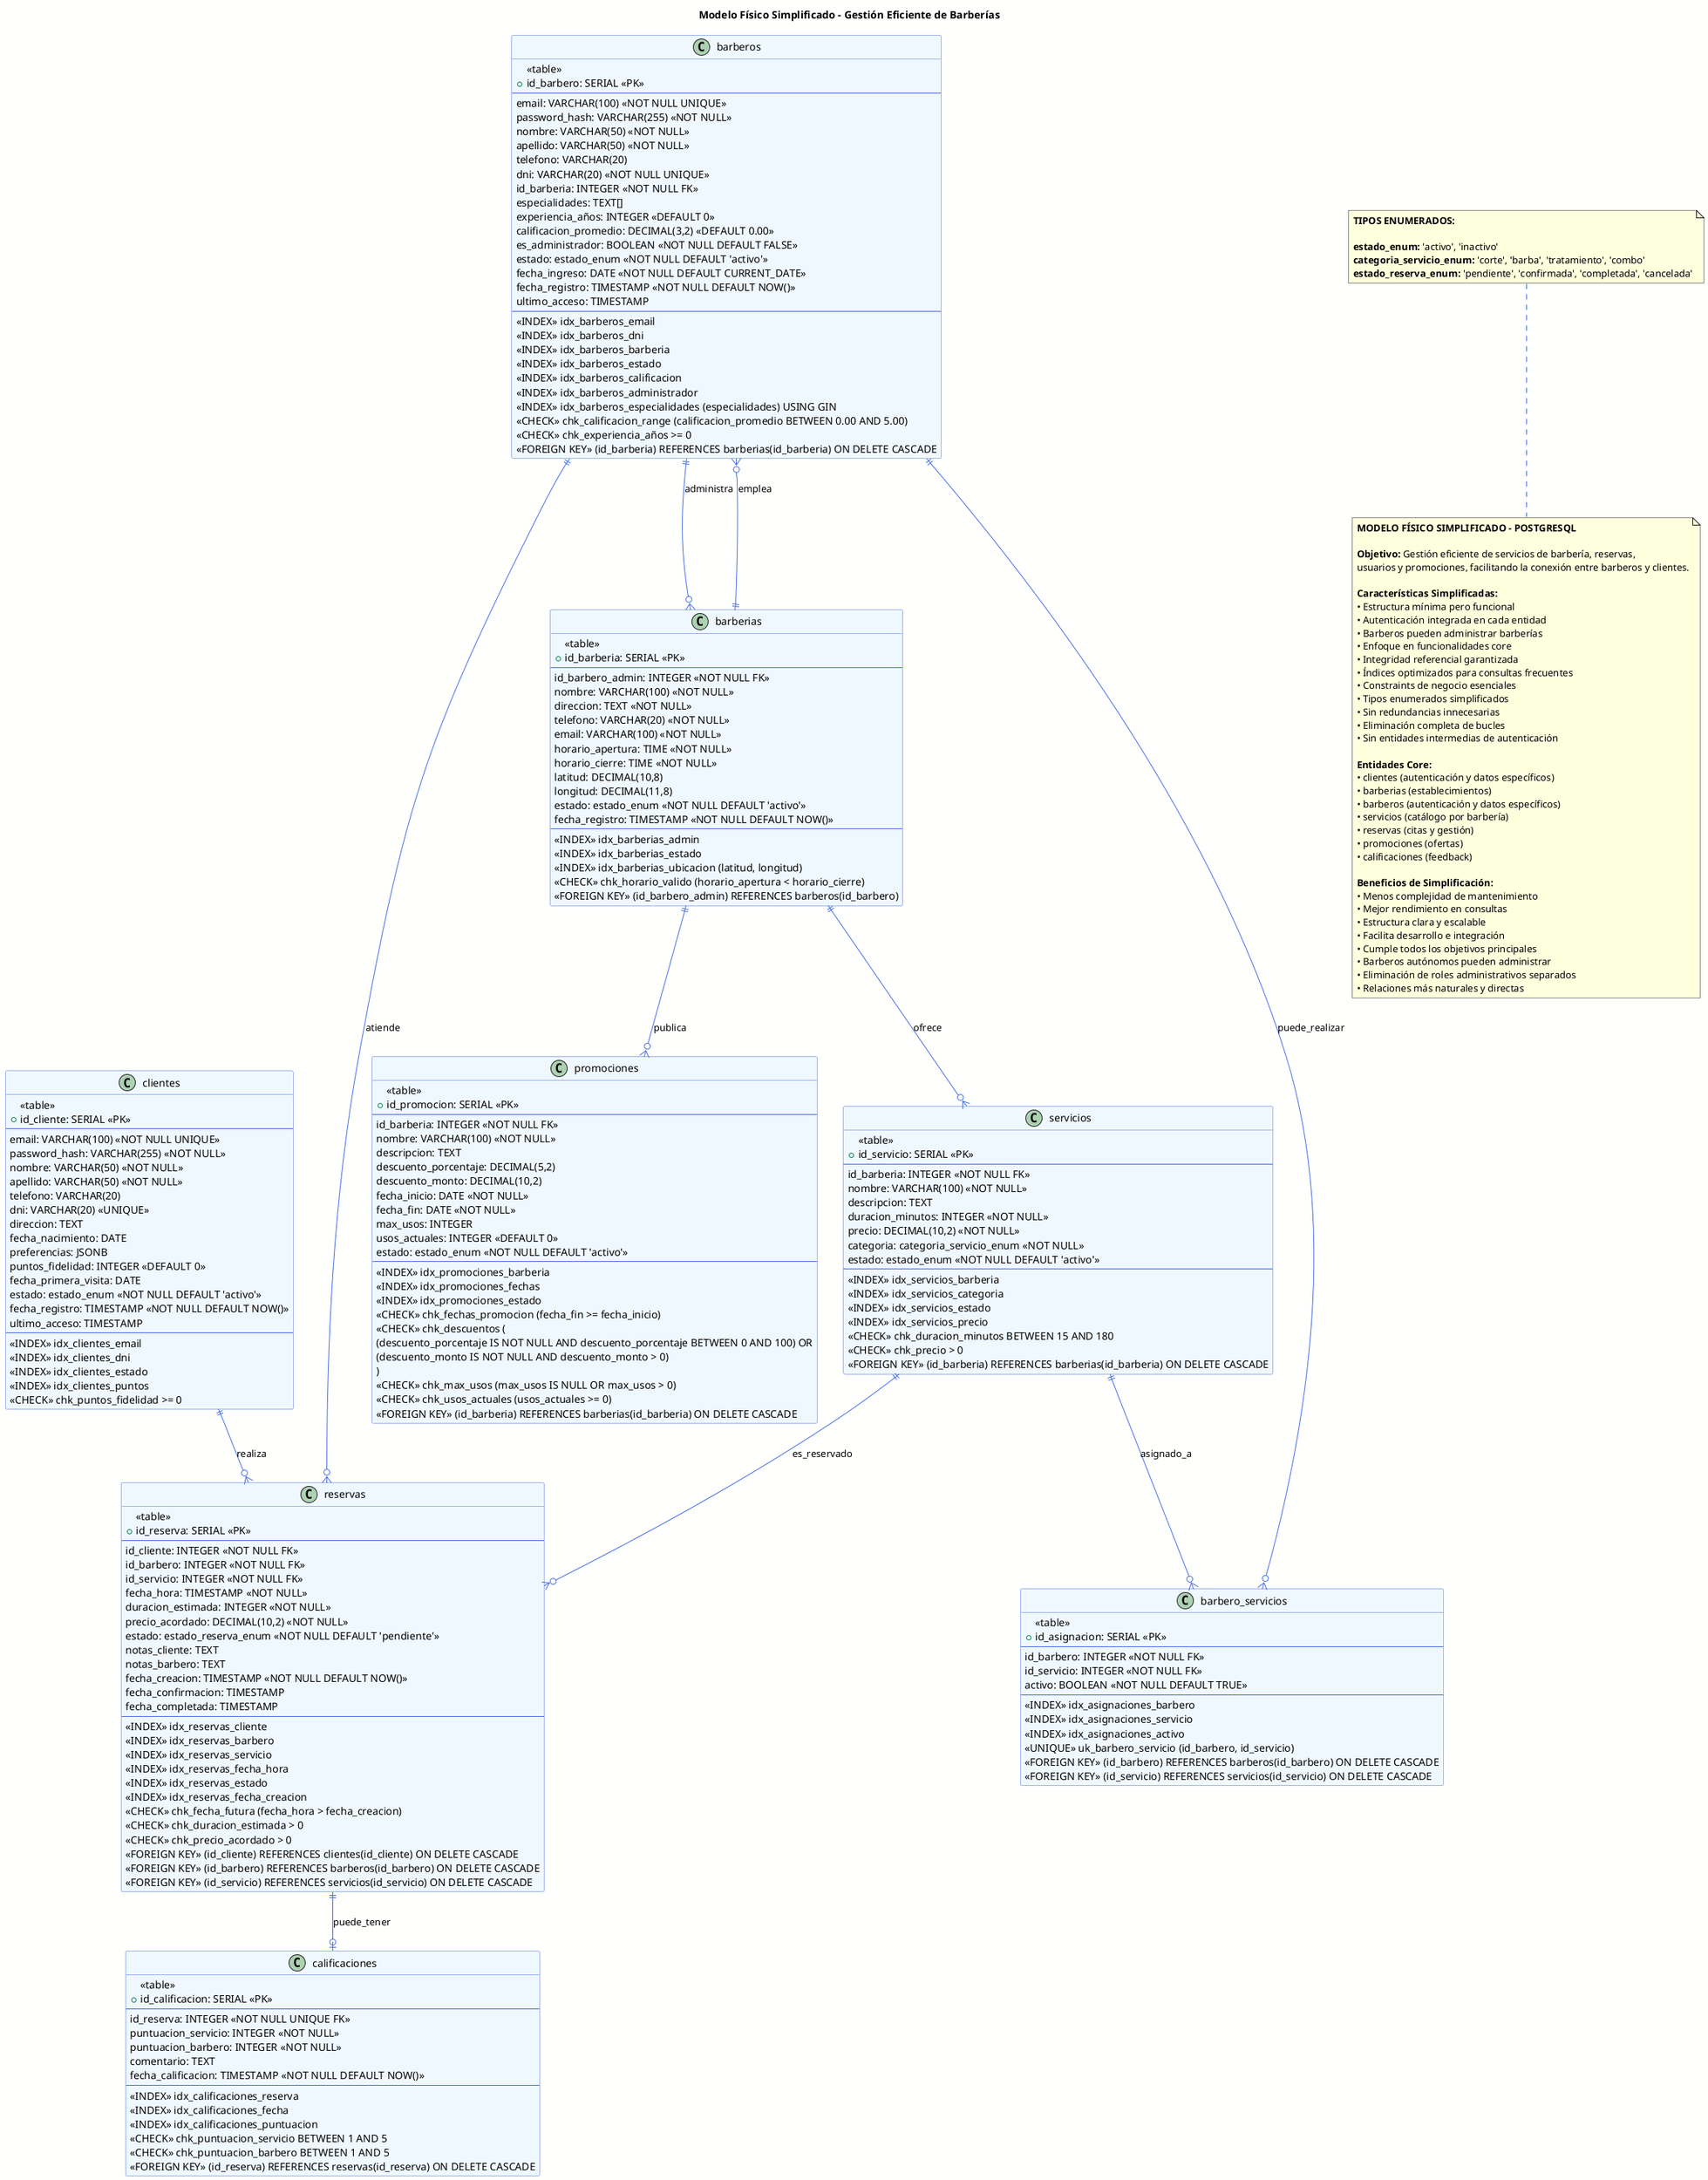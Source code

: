 @startuml modelo_fisico_simplificado
skinparam backgroundColor #FFFFFE
skinparam class {
    BackgroundColor #F0F8FF
    BorderColor #4169E1
    ArrowColor #4169E1
}

title Modelo Físico Simplificado - Gestión Eficiente de Barberías

' === ENTIDADES CORE SIMPLIFICADAS ===

class clientes {
    <<table>>
    +id_cliente: SERIAL <<PK>>
    --
    email: VARCHAR(100) <<NOT NULL UNIQUE>>
    password_hash: VARCHAR(255) <<NOT NULL>>
    nombre: VARCHAR(50) <<NOT NULL>>
    apellido: VARCHAR(50) <<NOT NULL>>
    telefono: VARCHAR(20)
    dni: VARCHAR(20) <<UNIQUE>>
    direccion: TEXT
    fecha_nacimiento: DATE
    preferencias: JSONB
    puntos_fidelidad: INTEGER <<DEFAULT 0>>
    fecha_primera_visita: DATE
    estado: estado_enum <<NOT NULL DEFAULT 'activo'>>
    fecha_registro: TIMESTAMP <<NOT NULL DEFAULT NOW()>>
    ultimo_acceso: TIMESTAMP
    --
    <<INDEX>> idx_clientes_email
    <<INDEX>> idx_clientes_dni
    <<INDEX>> idx_clientes_estado
    <<INDEX>> idx_clientes_puntos
    <<CHECK>> chk_puntos_fidelidad >= 0
}

class barberias {
    <<table>>
    +id_barberia: SERIAL <<PK>>
    --
    id_barbero_admin: INTEGER <<NOT NULL FK>>
    nombre: VARCHAR(100) <<NOT NULL>>
    direccion: TEXT <<NOT NULL>>
    telefono: VARCHAR(20) <<NOT NULL>>
    email: VARCHAR(100) <<NOT NULL>>
    horario_apertura: TIME <<NOT NULL>>
    horario_cierre: TIME <<NOT NULL>>
    latitud: DECIMAL(10,8)
    longitud: DECIMAL(11,8)
    estado: estado_enum <<NOT NULL DEFAULT 'activo'>>
    fecha_registro: TIMESTAMP <<NOT NULL DEFAULT NOW()>>
    --
    <<INDEX>> idx_barberias_admin
    <<INDEX>> idx_barberias_estado
    <<INDEX>> idx_barberias_ubicacion (latitud, longitud)
    <<CHECK>> chk_horario_valido (horario_apertura < horario_cierre)
    <<FOREIGN KEY>> (id_barbero_admin) REFERENCES barberos(id_barbero)
}

class barberos {
    <<table>>
    +id_barbero: SERIAL <<PK>>
    --
    email: VARCHAR(100) <<NOT NULL UNIQUE>>
    password_hash: VARCHAR(255) <<NOT NULL>>
    nombre: VARCHAR(50) <<NOT NULL>>
    apellido: VARCHAR(50) <<NOT NULL>>
    telefono: VARCHAR(20)
    dni: VARCHAR(20) <<NOT NULL UNIQUE>>
    id_barberia: INTEGER <<NOT NULL FK>>
    especialidades: TEXT[]
    experiencia_años: INTEGER <<DEFAULT 0>>
    calificacion_promedio: DECIMAL(3,2) <<DEFAULT 0.00>>
    es_administrador: BOOLEAN <<NOT NULL DEFAULT FALSE>>
    estado: estado_enum <<NOT NULL DEFAULT 'activo'>>
    fecha_ingreso: DATE <<NOT NULL DEFAULT CURRENT_DATE>>
    fecha_registro: TIMESTAMP <<NOT NULL DEFAULT NOW()>>
    ultimo_acceso: TIMESTAMP
    --
    <<INDEX>> idx_barberos_email
    <<INDEX>> idx_barberos_dni
    <<INDEX>> idx_barberos_barberia
    <<INDEX>> idx_barberos_estado
    <<INDEX>> idx_barberos_calificacion
    <<INDEX>> idx_barberos_administrador
    <<INDEX>> idx_barberos_especialidades (especialidades) USING GIN
    <<CHECK>> chk_calificacion_range (calificacion_promedio BETWEEN 0.00 AND 5.00)
    <<CHECK>> chk_experiencia_años >= 0
    <<FOREIGN KEY>> (id_barberia) REFERENCES barberias(id_barberia) ON DELETE CASCADE
}

class servicios {
    <<table>>
    +id_servicio: SERIAL <<PK>>
    --
    id_barberia: INTEGER <<NOT NULL FK>>
    nombre: VARCHAR(100) <<NOT NULL>>
    descripcion: TEXT
    duracion_minutos: INTEGER <<NOT NULL>>
    precio: DECIMAL(10,2) <<NOT NULL>>
    categoria: categoria_servicio_enum <<NOT NULL>>
    estado: estado_enum <<NOT NULL DEFAULT 'activo'>>
    --
    <<INDEX>> idx_servicios_barberia
    <<INDEX>> idx_servicios_categoria
    <<INDEX>> idx_servicios_estado
    <<INDEX>> idx_servicios_precio
    <<CHECK>> chk_duracion_minutos BETWEEN 15 AND 180
    <<CHECK>> chk_precio > 0
    <<FOREIGN KEY>> (id_barberia) REFERENCES barberias(id_barberia) ON DELETE CASCADE
}

class barbero_servicios {
    <<table>>
    +id_asignacion: SERIAL <<PK>>
    --
    id_barbero: INTEGER <<NOT NULL FK>>
    id_servicio: INTEGER <<NOT NULL FK>>
    activo: BOOLEAN <<NOT NULL DEFAULT TRUE>>
    --
    <<INDEX>> idx_asignaciones_barbero
    <<INDEX>> idx_asignaciones_servicio
    <<INDEX>> idx_asignaciones_activo
    <<UNIQUE>> uk_barbero_servicio (id_barbero, id_servicio)
    <<FOREIGN KEY>> (id_barbero) REFERENCES barberos(id_barbero) ON DELETE CASCADE
    <<FOREIGN KEY>> (id_servicio) REFERENCES servicios(id_servicio) ON DELETE CASCADE
}

class reservas {
    <<table>>
    +id_reserva: SERIAL <<PK>>
    --
    id_cliente: INTEGER <<NOT NULL FK>>
    id_barbero: INTEGER <<NOT NULL FK>>
    id_servicio: INTEGER <<NOT NULL FK>>
    fecha_hora: TIMESTAMP <<NOT NULL>>
    duracion_estimada: INTEGER <<NOT NULL>>
    precio_acordado: DECIMAL(10,2) <<NOT NULL>>
    estado: estado_reserva_enum <<NOT NULL DEFAULT 'pendiente'>>
    notas_cliente: TEXT
    notas_barbero: TEXT
    fecha_creacion: TIMESTAMP <<NOT NULL DEFAULT NOW()>>
    fecha_confirmacion: TIMESTAMP
    fecha_completada: TIMESTAMP
    --
    <<INDEX>> idx_reservas_cliente
    <<INDEX>> idx_reservas_barbero
    <<INDEX>> idx_reservas_servicio
    <<INDEX>> idx_reservas_fecha_hora
    <<INDEX>> idx_reservas_estado
    <<INDEX>> idx_reservas_fecha_creacion
    <<CHECK>> chk_fecha_futura (fecha_hora > fecha_creacion)
    <<CHECK>> chk_duracion_estimada > 0
    <<CHECK>> chk_precio_acordado > 0
    <<FOREIGN KEY>> (id_cliente) REFERENCES clientes(id_cliente) ON DELETE CASCADE
    <<FOREIGN KEY>> (id_barbero) REFERENCES barberos(id_barbero) ON DELETE CASCADE
    <<FOREIGN KEY>> (id_servicio) REFERENCES servicios(id_servicio) ON DELETE CASCADE
}

class promociones {
    <<table>>
    +id_promocion: SERIAL <<PK>>
    --
    id_barberia: INTEGER <<NOT NULL FK>>
    nombre: VARCHAR(100) <<NOT NULL>>
    descripcion: TEXT
    descuento_porcentaje: DECIMAL(5,2)
    descuento_monto: DECIMAL(10,2)
    fecha_inicio: DATE <<NOT NULL>>
    fecha_fin: DATE <<NOT NULL>>
    max_usos: INTEGER
    usos_actuales: INTEGER <<DEFAULT 0>>
    estado: estado_enum <<NOT NULL DEFAULT 'activo'>>
    --
    <<INDEX>> idx_promociones_barberia
    <<INDEX>> idx_promociones_fechas
    <<INDEX>> idx_promociones_estado
    <<CHECK>> chk_fechas_promocion (fecha_fin >= fecha_inicio)
    <<CHECK>> chk_descuentos (
        (descuento_porcentaje IS NOT NULL AND descuento_porcentaje BETWEEN 0 AND 100) OR
        (descuento_monto IS NOT NULL AND descuento_monto > 0)
    )
    <<CHECK>> chk_max_usos (max_usos IS NULL OR max_usos > 0)
    <<CHECK>> chk_usos_actuales (usos_actuales >= 0)
    <<FOREIGN KEY>> (id_barberia) REFERENCES barberias(id_barberia) ON DELETE CASCADE
}

class calificaciones {
    <<table>>
    +id_calificacion: SERIAL <<PK>>
    --
    id_reserva: INTEGER <<NOT NULL UNIQUE FK>>
    puntuacion_servicio: INTEGER <<NOT NULL>>
    puntuacion_barbero: INTEGER <<NOT NULL>>
    comentario: TEXT
    fecha_calificacion: TIMESTAMP <<NOT NULL DEFAULT NOW()>>
    --
    <<INDEX>> idx_calificaciones_reserva
    <<INDEX>> idx_calificaciones_fecha
    <<INDEX>> idx_calificaciones_puntuacion
    <<CHECK>> chk_puntuacion_servicio BETWEEN 1 AND 5
    <<CHECK>> chk_puntuacion_barbero BETWEEN 1 AND 5
    <<FOREIGN KEY>> (id_reserva) REFERENCES reservas(id_reserva) ON DELETE CASCADE
}

' === TIPOS ENUMERADOS SIMPLIFICADOS ===
note as enum_types
**TIPOS ENUMERADOS:**

**estado_enum:** 'activo', 'inactivo'
**categoria_servicio_enum:** 'corte', 'barba', 'tratamiento', 'combo'
**estado_reserva_enum:** 'pendiente', 'confirmada', 'completada', 'cancelada'
end note

' === RELACIONES SIMPLIFICADAS ===
barberos ||--o{ barberias : "administra"
barberias ||--o{ barberos : "emplea"
barberias ||--o{ servicios : "ofrece"
barberias ||--o{ promociones : "publica"

barberos ||--o{ barbero_servicios : "puede_realizar"
servicios ||--o{ barbero_servicios : "asignado_a"

clientes ||--o{ reservas : "realiza"
barberos ||--o{ reservas : "atiende"
servicios ||--o{ reservas : "es_reservado"

reservas ||--o| calificaciones : "puede_tener"

note bottom
  **MODELO FÍSICO SIMPLIFICADO - POSTGRESQL**
  
  **Objetivo:** Gestión eficiente de servicios de barbería, reservas, 
  usuarios y promociones, facilitando la conexión entre barberos y clientes.
  
  **Características Simplificadas:**
  • Estructura mínima pero funcional
  • Autenticación integrada en cada entidad
  • Barberos pueden administrar barberías
  • Enfoque en funcionalidades core
  • Integridad referencial garantizada
  • Índices optimizados para consultas frecuentes
  • Constraints de negocio esenciales
  • Tipos enumerados simplificados
  • Sin redundancias innecesarias
  • Eliminación completa de bucles
  • Sin entidades intermedias de autenticación
  
  **Entidades Core:**
  • clientes (autenticación y datos específicos)
  • barberias (establecimientos)
  • barberos (autenticación y datos específicos)
  • servicios (catálogo por barbería)
  • reservas (citas y gestión)
  • promociones (ofertas)
  • calificaciones (feedback)
  
  **Beneficios de Simplificación:**
  • Menos complejidad de mantenimiento
  • Mejor rendimiento en consultas
  • Estructura clara y escalable
  • Facilita desarrollo e integración
  • Cumple todos los objetivos principales
  • Barberos autónomos pueden administrar
  • Eliminación de roles administrativos separados
  • Relaciones más naturales y directas
end note

@enduml
